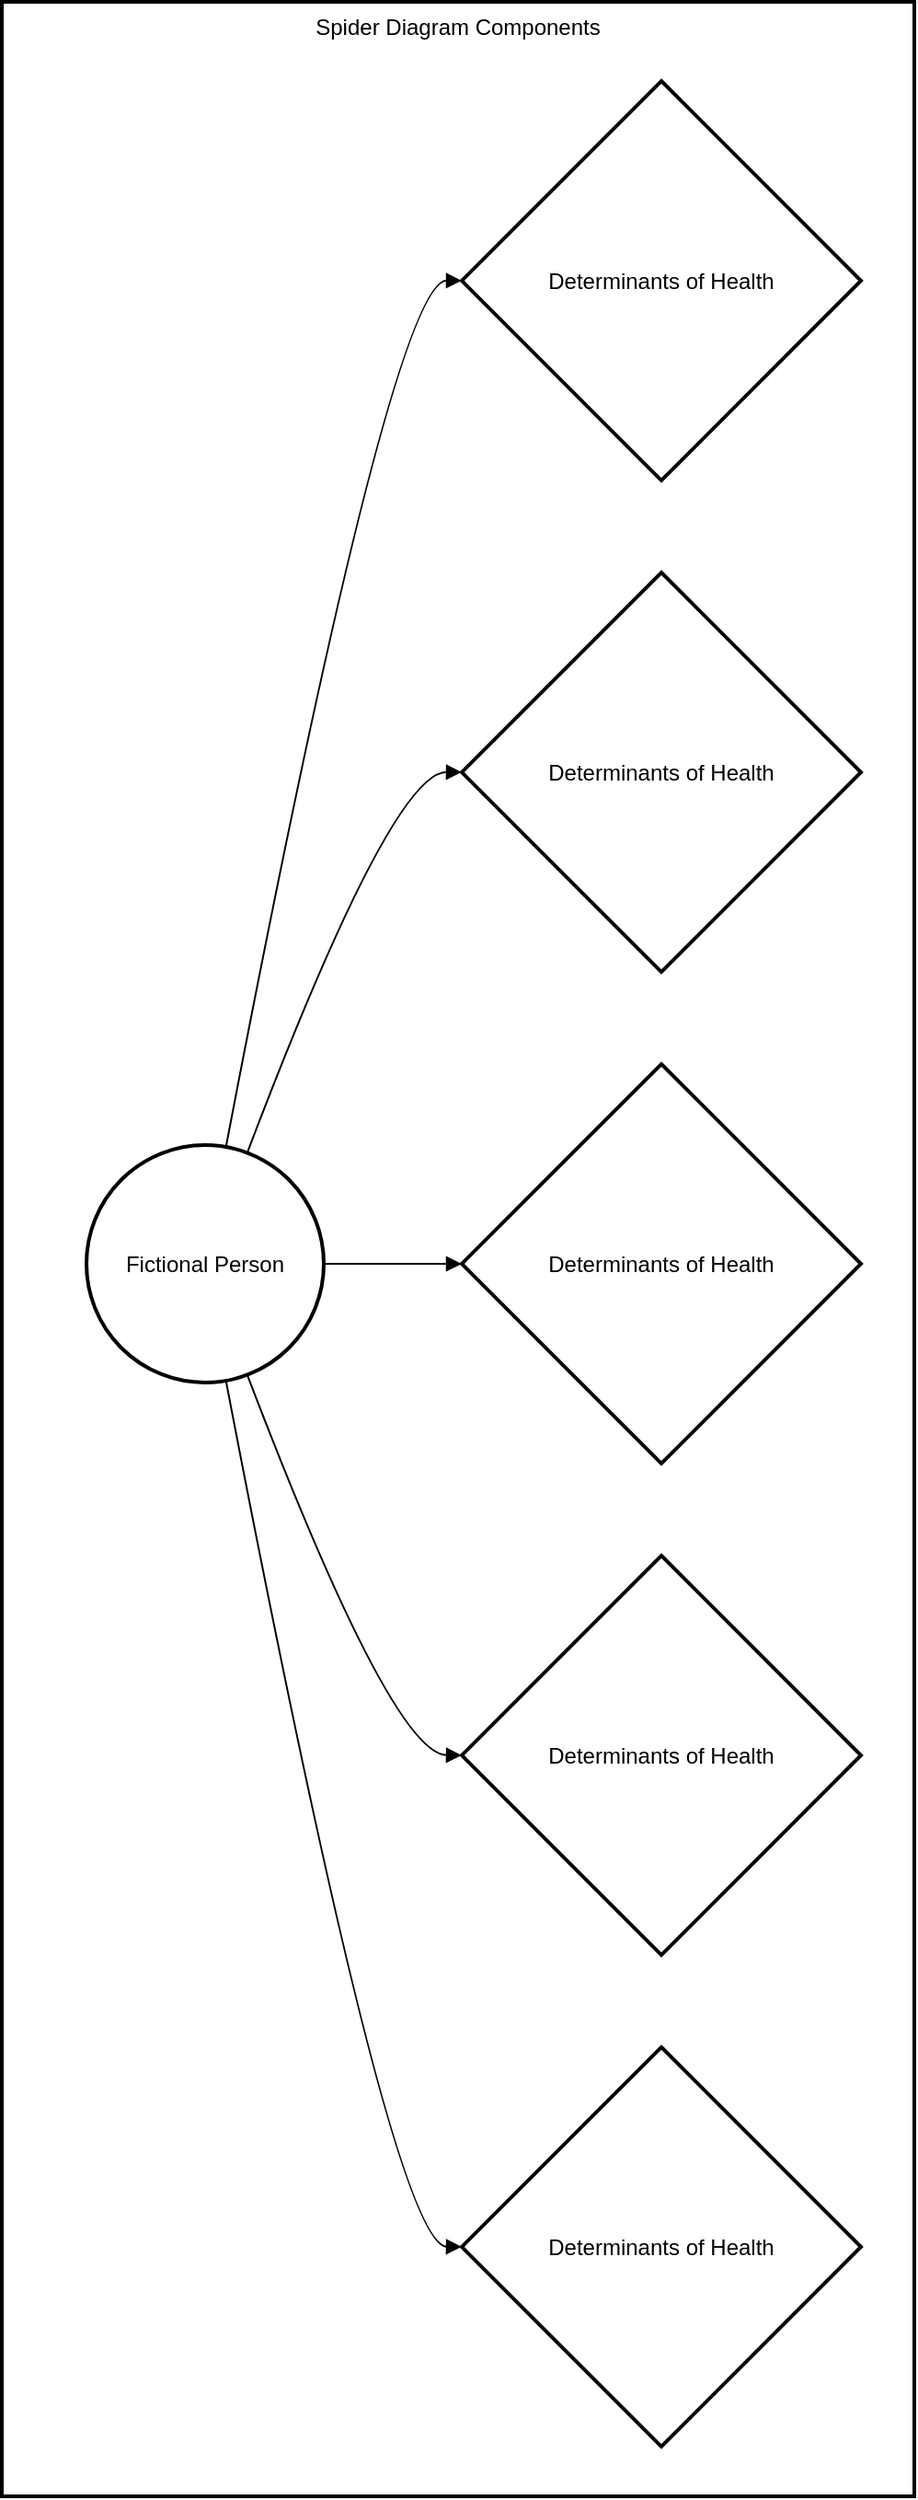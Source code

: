 <mxfile version="24.7.17">
  <diagram name="Page-1" id="Zy8UW4auGYwFI-QeOb9G">
    <mxGraphModel>
      <root>
        <mxCell id="0" />
        <mxCell id="1" parent="0" />
        <mxCell id="2" value="Spider Diagram Components" style="whiteSpace=wrap;strokeWidth=2;verticalAlign=top;" vertex="1" parent="1">
          <mxGeometry x="8" y="8" width="496" height="1355" as="geometry" />
        </mxCell>
        <mxCell id="3" value="Fictional Person" style="ellipse;aspect=fixed;strokeWidth=2;whiteSpace=wrap;" vertex="1" parent="2">
          <mxGeometry x="46" y="621" width="129" height="129" as="geometry" />
        </mxCell>
        <mxCell id="4" value="Determinants of Health" style="rhombus;strokeWidth=2;whiteSpace=wrap;" vertex="1" parent="2">
          <mxGeometry x="250" y="43" width="217" height="217" as="geometry" />
        </mxCell>
        <mxCell id="5" value="Determinants of Health" style="rhombus;strokeWidth=2;whiteSpace=wrap;" vertex="1" parent="2">
          <mxGeometry x="250" y="310" width="217" height="217" as="geometry" />
        </mxCell>
        <mxCell id="6" value="Determinants of Health" style="rhombus;strokeWidth=2;whiteSpace=wrap;" vertex="1" parent="2">
          <mxGeometry x="250" y="577" width="217" height="217" as="geometry" />
        </mxCell>
        <mxCell id="7" value="Determinants of Health" style="rhombus;strokeWidth=2;whiteSpace=wrap;" vertex="1" parent="2">
          <mxGeometry x="250" y="844" width="217" height="217" as="geometry" />
        </mxCell>
        <mxCell id="8" value="Determinants of Health" style="rhombus;strokeWidth=2;whiteSpace=wrap;" vertex="1" parent="2">
          <mxGeometry x="250" y="1111" width="217" height="217" as="geometry" />
        </mxCell>
        <mxCell id="9" value="" style="curved=1;startArrow=none;endArrow=block;exitX=0.59;exitY=0;entryX=0;entryY=0.5;" edge="1" parent="2" source="3" target="4">
          <mxGeometry relative="1" as="geometry">
            <Array as="points">
              <mxPoint x="212" y="151" />
            </Array>
          </mxGeometry>
        </mxCell>
        <mxCell id="10" value="" style="curved=1;startArrow=none;endArrow=block;exitX=0.69;exitY=0;entryX=0;entryY=0.5;" edge="1" parent="2" source="3" target="5">
          <mxGeometry relative="1" as="geometry">
            <Array as="points">
              <mxPoint x="212" y="418" />
            </Array>
          </mxGeometry>
        </mxCell>
        <mxCell id="11" value="" style="curved=1;startArrow=none;endArrow=block;exitX=1;exitY=0.5;entryX=0;entryY=0.5;" edge="1" parent="2" source="3" target="6">
          <mxGeometry relative="1" as="geometry">
            <Array as="points" />
          </mxGeometry>
        </mxCell>
        <mxCell id="12" value="" style="curved=1;startArrow=none;endArrow=block;exitX=0.69;exitY=1;entryX=0;entryY=0.5;" edge="1" parent="2" source="3" target="7">
          <mxGeometry relative="1" as="geometry">
            <Array as="points">
              <mxPoint x="212" y="952" />
            </Array>
          </mxGeometry>
        </mxCell>
        <mxCell id="13" value="" style="curved=1;startArrow=none;endArrow=block;exitX=0.59;exitY=1;entryX=0;entryY=0.5;" edge="1" parent="2" source="3" target="8">
          <mxGeometry relative="1" as="geometry">
            <Array as="points">
              <mxPoint x="212" y="1219" />
            </Array>
          </mxGeometry>
        </mxCell>
      </root>
    </mxGraphModel>
  </diagram>
</mxfile>
